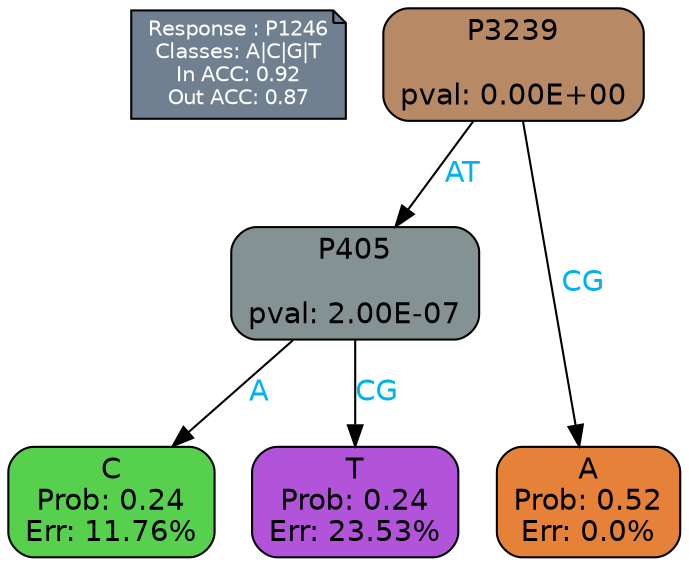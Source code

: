 digraph Tree {
node [shape=box, style="filled, rounded", color="black", fontname=helvetica] ;
graph [ranksep=equally, splines=polylines, bgcolor=transparent, dpi=600] ;
edge [fontname=helvetica] ;
LEGEND [label="Response : P1246
Classes: A|C|G|T
In ACC: 0.92
Out ACC: 0.87
",shape=note,align=left,style=filled,fillcolor="slategray",fontcolor="white",fontsize=10];1 [label="P3239

pval: 0.00E+00", fillcolor="#b78964"] ;
2 [label="P405

pval: 2.00E-07", fillcolor="#859294"] ;
3 [label="C
Prob: 0.24
Err: 11.76%", fillcolor="#57d04d"] ;
4 [label="T
Prob: 0.24
Err: 23.53%", fillcolor="#b254da"] ;
5 [label="A
Prob: 0.52
Err: 0.0%", fillcolor="#e58139"] ;
1 -> 2 [label="AT",fontcolor=deepskyblue2] ;
1 -> 5 [label="CG",fontcolor=deepskyblue2] ;
2 -> 3 [label="A",fontcolor=deepskyblue2] ;
2 -> 4 [label="CG",fontcolor=deepskyblue2] ;
{rank = same; 3;4;5;}{rank = same; LEGEND;1;}}